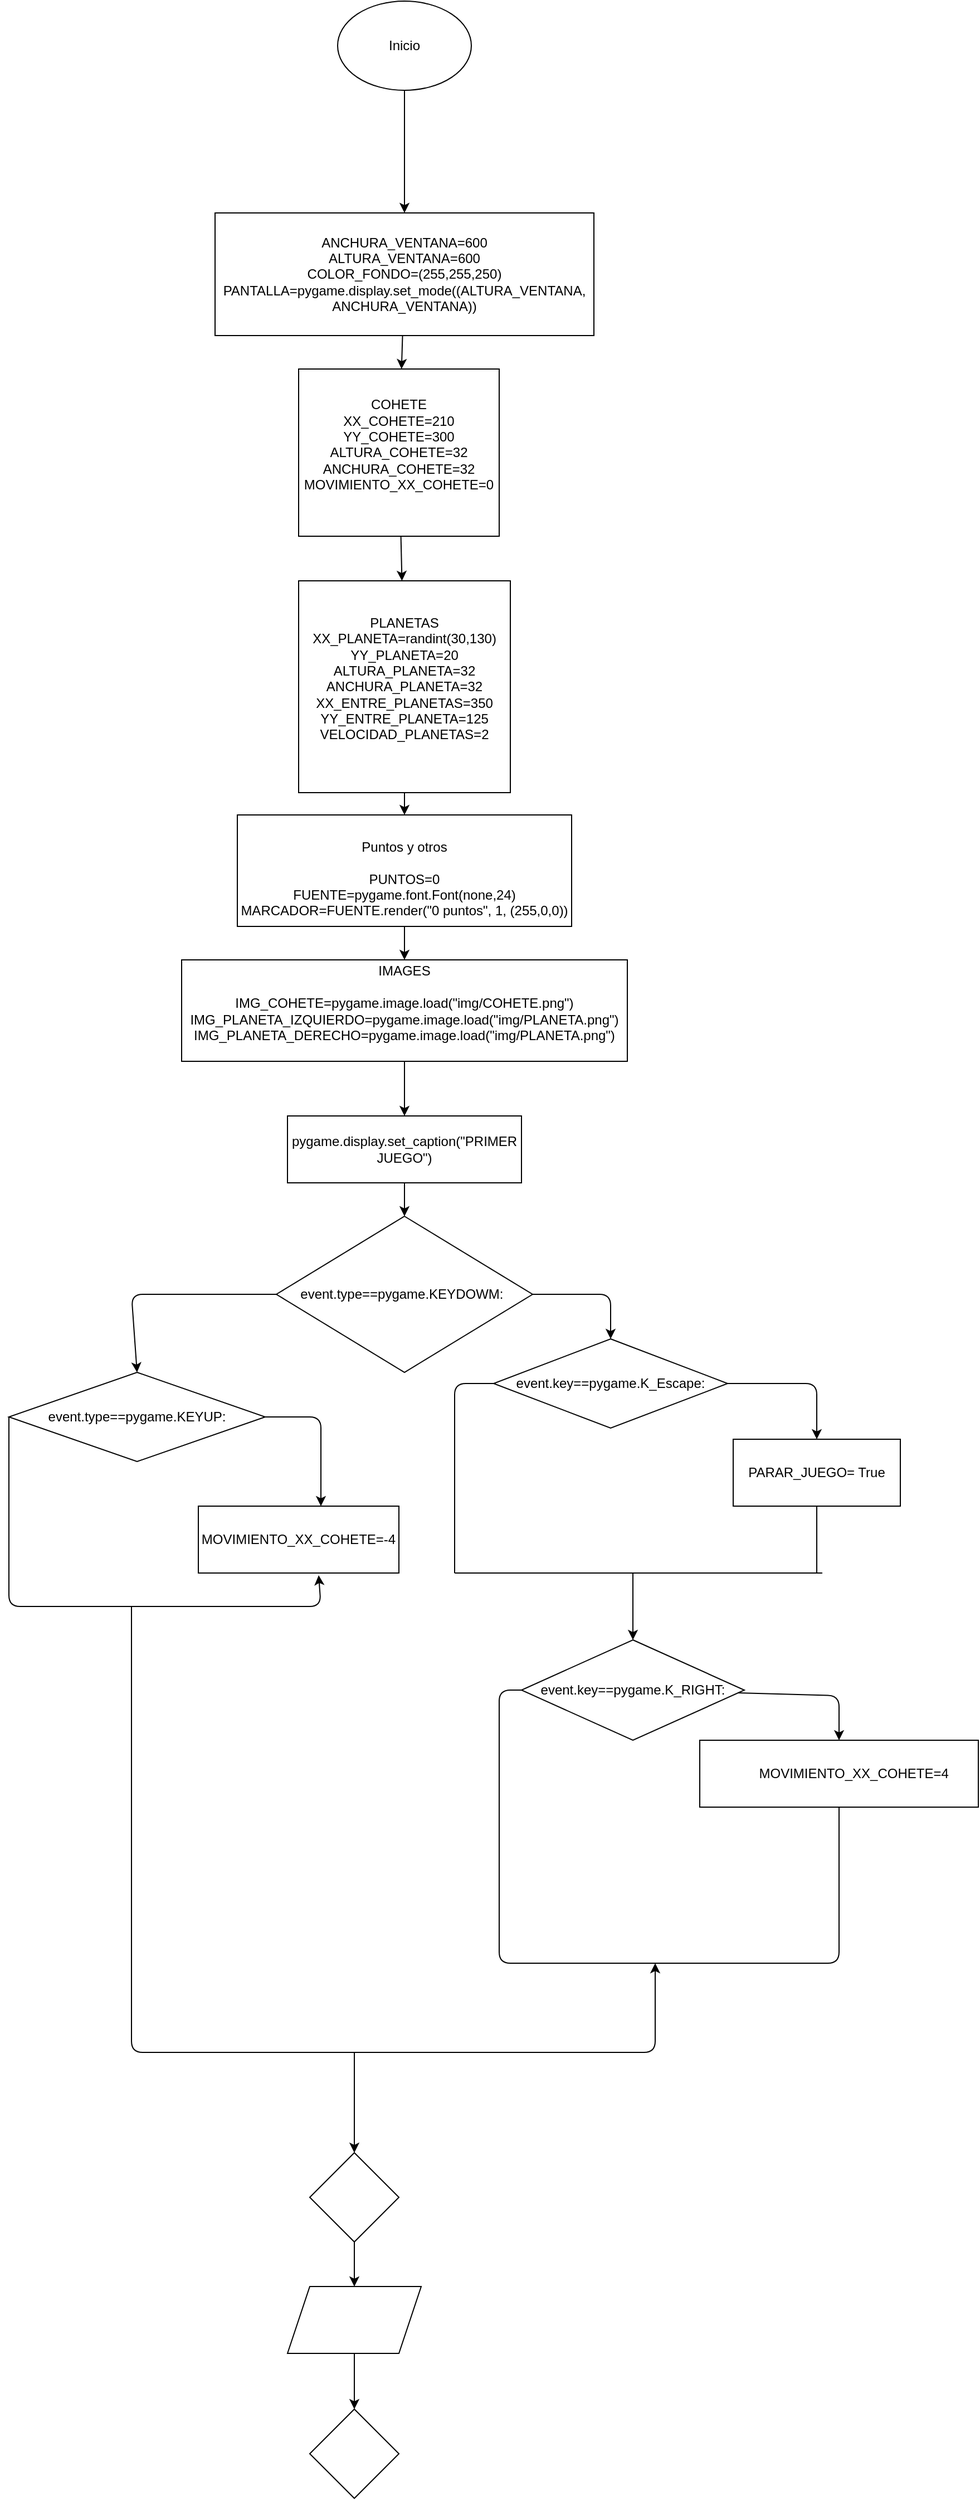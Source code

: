 <mxfile>
    <diagram id="f8ayHF-gFQ4PzkPjRYfe" name="Página-1">
        <mxGraphModel dx="1643" dy="2773" grid="1" gridSize="10" guides="1" tooltips="1" connect="1" arrows="1" fold="1" page="1" pageScale="1" pageWidth="827" pageHeight="1169" math="0" shadow="0">
            <root>
                <mxCell id="0"/>
                <mxCell id="1" parent="0"/>
                <mxCell id="2" style="edgeStyle=none;html=1;entryX=0.5;entryY=0;entryDx=0;entryDy=0;" edge="1" parent="1" source="3" target="9">
                    <mxGeometry relative="1" as="geometry">
                        <mxPoint x="240" y="-1380" as="targetPoint"/>
                    </mxGeometry>
                </mxCell>
                <mxCell id="3" value="Inicio" style="ellipse;whiteSpace=wrap;html=1;" vertex="1" parent="1">
                    <mxGeometry x="35" y="-1560" width="120" height="80" as="geometry"/>
                </mxCell>
                <mxCell id="4" value="" style="edgeStyle=none;html=1;" edge="1" parent="1" source="5" target="7">
                    <mxGeometry relative="1" as="geometry"/>
                </mxCell>
                <mxCell id="5" value="COHETE&lt;div&gt;XX_COHETE=210&lt;/div&gt;&lt;div&gt;YY_COHETE=300&lt;/div&gt;&lt;div&gt;ALTURA_COHETE=32&lt;/div&gt;&lt;div&gt;ANCHURA_COHETE=32&lt;/div&gt;&lt;div&gt;MOVIMIENTO_XX_COHETE=0&lt;/div&gt;&lt;div&gt;&lt;br&gt;&lt;/div&gt;" style="shape=label;whiteSpace=wrap;html=1;boundedLbl=1;rounded=0;" vertex="1" parent="1">
                    <mxGeometry y="-1230" width="180" height="150" as="geometry"/>
                </mxCell>
                <mxCell id="6" value="" style="edgeStyle=none;html=1;" edge="1" parent="1" source="7" target="11">
                    <mxGeometry relative="1" as="geometry"/>
                </mxCell>
                <mxCell id="7" value="PLANETAS&lt;div&gt;XX_PLANETA=randint(30,130)&lt;/div&gt;&lt;div&gt;YY_PLANETA=20&lt;/div&gt;&lt;div&gt;ALTURA_PLANETA=32&lt;/div&gt;&lt;div&gt;ANCHURA_PLANETA=32&lt;/div&gt;&lt;div&gt;XX_ENTRE_PLANETAS=350&lt;/div&gt;&lt;div&gt;YY_ENTRE_PLANETA=125&lt;/div&gt;&lt;div&gt;VELOCIDAD_PLANETAS=2&lt;/div&gt;&lt;div&gt;&lt;br&gt;&lt;/div&gt;" style="shape=label;whiteSpace=wrap;html=1;boundedLbl=1;rounded=0;" vertex="1" parent="1">
                    <mxGeometry y="-1040" width="190" height="190" as="geometry"/>
                </mxCell>
                <mxCell id="8" value="" style="edgeStyle=none;html=1;" edge="1" parent="1" source="9" target="5">
                    <mxGeometry relative="1" as="geometry"/>
                </mxCell>
                <mxCell id="9" value="ANCHURA_VENTANA=600&lt;div&gt;&lt;font style=&quot;color: rgb(0, 0, 0);&quot;&gt;ALTURA_VENTANA=600&lt;/font&gt;&lt;/div&gt;&lt;div&gt;&lt;font style=&quot;color: rgb(0, 0, 0);&quot;&gt;COLOR_FONDO=(255,255,250)&lt;/font&gt;&lt;/div&gt;&lt;div&gt;&lt;font color=&quot;#000000&quot;&gt;PANTALLA=pygame.display.set_mode((ALTURA_VENTANA, ANCHURA_VENTANA))&lt;/font&gt;&lt;/div&gt;" style="rounded=0;whiteSpace=wrap;html=1;" vertex="1" parent="1">
                    <mxGeometry x="-75" y="-1370" width="340" height="110" as="geometry"/>
                </mxCell>
                <mxCell id="10" value="" style="edgeStyle=none;html=1;" edge="1" parent="1" source="11" target="13">
                    <mxGeometry relative="1" as="geometry"/>
                </mxCell>
                <mxCell id="11" value="&lt;div&gt;&lt;font style=&quot;color: rgb(0, 0, 0);&quot;&gt;&lt;br&gt;&lt;/font&gt;&lt;/div&gt;&lt;font style=&quot;color: rgb(0, 0, 0);&quot;&gt;&lt;div&gt;&lt;font style=&quot;color: rgb(0, 0, 0);&quot;&gt;Puntos y otros&lt;/font&gt;&lt;/div&gt;&lt;div&gt;&lt;font style=&quot;color: rgb(0, 0, 0);&quot;&gt;&lt;br&gt;&lt;/font&gt;&lt;/div&gt;PUNTOS=0&lt;/font&gt;&lt;div&gt;&lt;font style=&quot;color: rgb(0, 0, 0);&quot;&gt;FUENTE=pygame.font.Font(none,24)&lt;/font&gt;&lt;/div&gt;&lt;div&gt;&lt;font style=&quot;color: rgb(0, 0, 0);&quot;&gt;MARCADOR=FUENTE.render(&quot;0 puntos&quot;, 1, (255,0,0))&lt;/font&gt;&lt;/div&gt;" style="rounded=0;whiteSpace=wrap;html=1;" vertex="1" parent="1">
                    <mxGeometry x="-55" y="-830" width="300" height="100" as="geometry"/>
                </mxCell>
                <mxCell id="12" value="" style="edgeStyle=none;html=1;" edge="1" parent="1" source="13" target="15">
                    <mxGeometry relative="1" as="geometry"/>
                </mxCell>
                <mxCell id="13" value="IMAGES&lt;div&gt;&lt;br&gt;&lt;/div&gt;&lt;div&gt;IMG_COHETE=pygame.image.load(&quot;img/COHETE.png&quot;)&lt;/div&gt;&lt;div&gt;IMG_PLANETA_IZQUIERDO=pygame.image.load(&quot;img/PLANETA.png&quot;)&lt;/div&gt;&lt;div&gt;IMG_PLANETA_DERECHO=pygame.image.load(&quot;img/PLANETA.png&quot;)&lt;/div&gt;&lt;div&gt;&lt;br&gt;&lt;/div&gt;" style="rounded=0;whiteSpace=wrap;html=1;" vertex="1" parent="1">
                    <mxGeometry x="-105" y="-700" width="400" height="91" as="geometry"/>
                </mxCell>
                <mxCell id="14" value="" style="edgeStyle=none;html=1;" edge="1" parent="1" source="15" target="18">
                    <mxGeometry relative="1" as="geometry"/>
                </mxCell>
                <mxCell id="15" value="pygame.display.set_caption(&quot;PRIMER JUEGO&quot;)" style="rounded=0;whiteSpace=wrap;html=1;" vertex="1" parent="1">
                    <mxGeometry x="-10" y="-560" width="210" height="60" as="geometry"/>
                </mxCell>
                <mxCell id="16" style="edgeStyle=none;html=1;entryX=0.5;entryY=0;entryDx=0;entryDy=0;" edge="1" parent="1" source="18" target="21">
                    <mxGeometry relative="1" as="geometry">
                        <Array as="points">
                            <mxPoint x="280" y="-400"/>
                        </Array>
                    </mxGeometry>
                </mxCell>
                <mxCell id="17" style="edgeStyle=none;html=1;entryX=0.5;entryY=0;entryDx=0;entryDy=0;" edge="1" parent="1" source="18" target="32">
                    <mxGeometry relative="1" as="geometry">
                        <mxPoint x="-150" y="-400" as="targetPoint"/>
                        <Array as="points">
                            <mxPoint x="-150" y="-400"/>
                        </Array>
                    </mxGeometry>
                </mxCell>
                <mxCell id="18" value="event.type==pygame.KEYDOWM:&lt;span style=&quot;white-space: pre;&quot;&gt;&#x9;&lt;/span&gt;" style="rhombus;whiteSpace=wrap;html=1;" vertex="1" parent="1">
                    <mxGeometry x="-20" y="-470" width="230" height="140" as="geometry"/>
                </mxCell>
                <mxCell id="19" style="edgeStyle=none;html=1;entryX=0.5;entryY=0;entryDx=0;entryDy=0;" edge="1" parent="1" source="21" target="23">
                    <mxGeometry relative="1" as="geometry">
                        <Array as="points">
                            <mxPoint x="465" y="-320"/>
                        </Array>
                    </mxGeometry>
                </mxCell>
                <mxCell id="20" style="edgeStyle=none;html=1;endArrow=none;endFill=0;" edge="1" parent="1" source="21">
                    <mxGeometry relative="1" as="geometry">
                        <mxPoint x="140" y="-150" as="targetPoint"/>
                        <Array as="points">
                            <mxPoint x="140" y="-320"/>
                        </Array>
                    </mxGeometry>
                </mxCell>
                <mxCell id="21" value="event.key==pygame.K_Escape:" style="rhombus;whiteSpace=wrap;html=1;" vertex="1" parent="1">
                    <mxGeometry x="175" y="-360" width="210" height="80" as="geometry"/>
                </mxCell>
                <mxCell id="22" style="edgeStyle=none;html=1;endArrow=none;endFill=0;" edge="1" parent="1" source="23">
                    <mxGeometry relative="1" as="geometry">
                        <mxPoint x="465" y="-150" as="targetPoint"/>
                    </mxGeometry>
                </mxCell>
                <mxCell id="23" value="PARAR_JUEGO= True" style="rounded=0;whiteSpace=wrap;html=1;" vertex="1" parent="1">
                    <mxGeometry x="390" y="-270" width="150" height="60" as="geometry"/>
                </mxCell>
                <mxCell id="24" style="edgeStyle=none;html=1;entryX=0.5;entryY=0;entryDx=0;entryDy=0;" edge="1" parent="1" source="26" target="28">
                    <mxGeometry relative="1" as="geometry">
                        <Array as="points">
                            <mxPoint x="485" y="-40"/>
                        </Array>
                    </mxGeometry>
                </mxCell>
                <mxCell id="25" style="edgeStyle=none;html=1;endArrow=none;endFill=0;" edge="1" parent="1">
                    <mxGeometry relative="1" as="geometry">
                        <mxPoint x="360" y="200" as="targetPoint"/>
                        <mxPoint x="220" y="-45" as="sourcePoint"/>
                        <Array as="points">
                            <mxPoint x="180" y="-45"/>
                            <mxPoint x="180" y="200"/>
                        </Array>
                    </mxGeometry>
                </mxCell>
                <mxCell id="26" value="event.key==pygame.K_RIGHT:" style="rhombus;whiteSpace=wrap;html=1;" vertex="1" parent="1">
                    <mxGeometry x="200" y="-90" width="200" height="90" as="geometry"/>
                </mxCell>
                <mxCell id="27" style="edgeStyle=none;html=1;endArrow=none;endFill=0;" edge="1" parent="1" source="28">
                    <mxGeometry relative="1" as="geometry">
                        <mxPoint x="340" y="200" as="targetPoint"/>
                        <Array as="points">
                            <mxPoint x="485" y="200"/>
                        </Array>
                    </mxGeometry>
                </mxCell>
                <mxCell id="28" value="&lt;span style=&quot;white-space: pre;&quot;&gt;&#x9;&lt;/span&gt;MOVIMIENTO_XX_COHETE=4" style="rounded=0;whiteSpace=wrap;html=1;" vertex="1" parent="1">
                    <mxGeometry x="360" width="250" height="60" as="geometry"/>
                </mxCell>
                <mxCell id="29" value="" style="endArrow=none;html=1;" edge="1" parent="1">
                    <mxGeometry width="50" height="50" relative="1" as="geometry">
                        <mxPoint x="140" y="-150" as="sourcePoint"/>
                        <mxPoint x="470" y="-150" as="targetPoint"/>
                    </mxGeometry>
                </mxCell>
                <mxCell id="30" value="" style="endArrow=classic;html=1;" edge="1" parent="1">
                    <mxGeometry width="50" height="50" relative="1" as="geometry">
                        <mxPoint x="300" y="-150" as="sourcePoint"/>
                        <mxPoint x="300" y="-90" as="targetPoint"/>
                    </mxGeometry>
                </mxCell>
                <mxCell id="31" style="edgeStyle=none;html=1;" edge="1" parent="1" source="32">
                    <mxGeometry relative="1" as="geometry">
                        <mxPoint x="20" y="-210" as="targetPoint"/>
                        <Array as="points">
                            <mxPoint x="20" y="-290"/>
                        </Array>
                    </mxGeometry>
                </mxCell>
                <mxCell id="32" value="event.type==pygame.KEYUP:" style="rhombus;whiteSpace=wrap;html=1;" vertex="1" parent="1">
                    <mxGeometry x="-260" y="-330" width="230" height="80" as="geometry"/>
                </mxCell>
                <mxCell id="33" value="MOVIMIENTO_XX_COHETE=-4" style="rounded=0;whiteSpace=wrap;html=1;" vertex="1" parent="1">
                    <mxGeometry x="-90" y="-210" width="180" height="60" as="geometry"/>
                </mxCell>
                <mxCell id="34" value="" style="endArrow=classic;html=1;entryX=0.6;entryY=1.033;entryDx=0;entryDy=0;entryPerimeter=0;" edge="1" parent="1" target="33">
                    <mxGeometry width="50" height="50" relative="1" as="geometry">
                        <mxPoint x="-260" y="-290" as="sourcePoint"/>
                        <mxPoint x="-210" y="-340" as="targetPoint"/>
                        <Array as="points">
                            <mxPoint x="-260" y="-120"/>
                            <mxPoint x="20" y="-120"/>
                        </Array>
                    </mxGeometry>
                </mxCell>
                <mxCell id="35" value="" style="endArrow=classic;html=1;" edge="1" parent="1">
                    <mxGeometry width="50" height="50" relative="1" as="geometry">
                        <mxPoint x="-150" y="-120" as="sourcePoint"/>
                        <mxPoint x="320" y="200" as="targetPoint"/>
                        <Array as="points">
                            <mxPoint x="-150" y="280"/>
                            <mxPoint x="320" y="280"/>
                        </Array>
                    </mxGeometry>
                </mxCell>
                <mxCell id="36" value="" style="endArrow=classic;html=1;" edge="1" parent="1" target="37">
                    <mxGeometry width="50" height="50" relative="1" as="geometry">
                        <mxPoint x="50" y="280" as="sourcePoint"/>
                        <mxPoint x="50" y="360" as="targetPoint"/>
                    </mxGeometry>
                </mxCell>
                <mxCell id="37" value="" style="rhombus;whiteSpace=wrap;html=1;" vertex="1" parent="1">
                    <mxGeometry x="10" y="370" width="80" height="80" as="geometry"/>
                </mxCell>
                <mxCell id="38" value="" style="endArrow=classic;html=1;" edge="1" parent="1" target="39">
                    <mxGeometry width="50" height="50" relative="1" as="geometry">
                        <mxPoint x="50" y="450" as="sourcePoint"/>
                        <mxPoint x="50" y="480" as="targetPoint"/>
                    </mxGeometry>
                </mxCell>
                <mxCell id="41" value="" style="edgeStyle=none;html=1;" edge="1" parent="1" source="39" target="40">
                    <mxGeometry relative="1" as="geometry"/>
                </mxCell>
                <mxCell id="39" value="" style="shape=parallelogram;perimeter=parallelogramPerimeter;whiteSpace=wrap;html=1;fixedSize=1;" vertex="1" parent="1">
                    <mxGeometry x="-10" y="490" width="120" height="60" as="geometry"/>
                </mxCell>
                <mxCell id="40" value="" style="rhombus;whiteSpace=wrap;html=1;" vertex="1" parent="1">
                    <mxGeometry x="10" y="600" width="80" height="80" as="geometry"/>
                </mxCell>
            </root>
        </mxGraphModel>
    </diagram>
</mxfile>